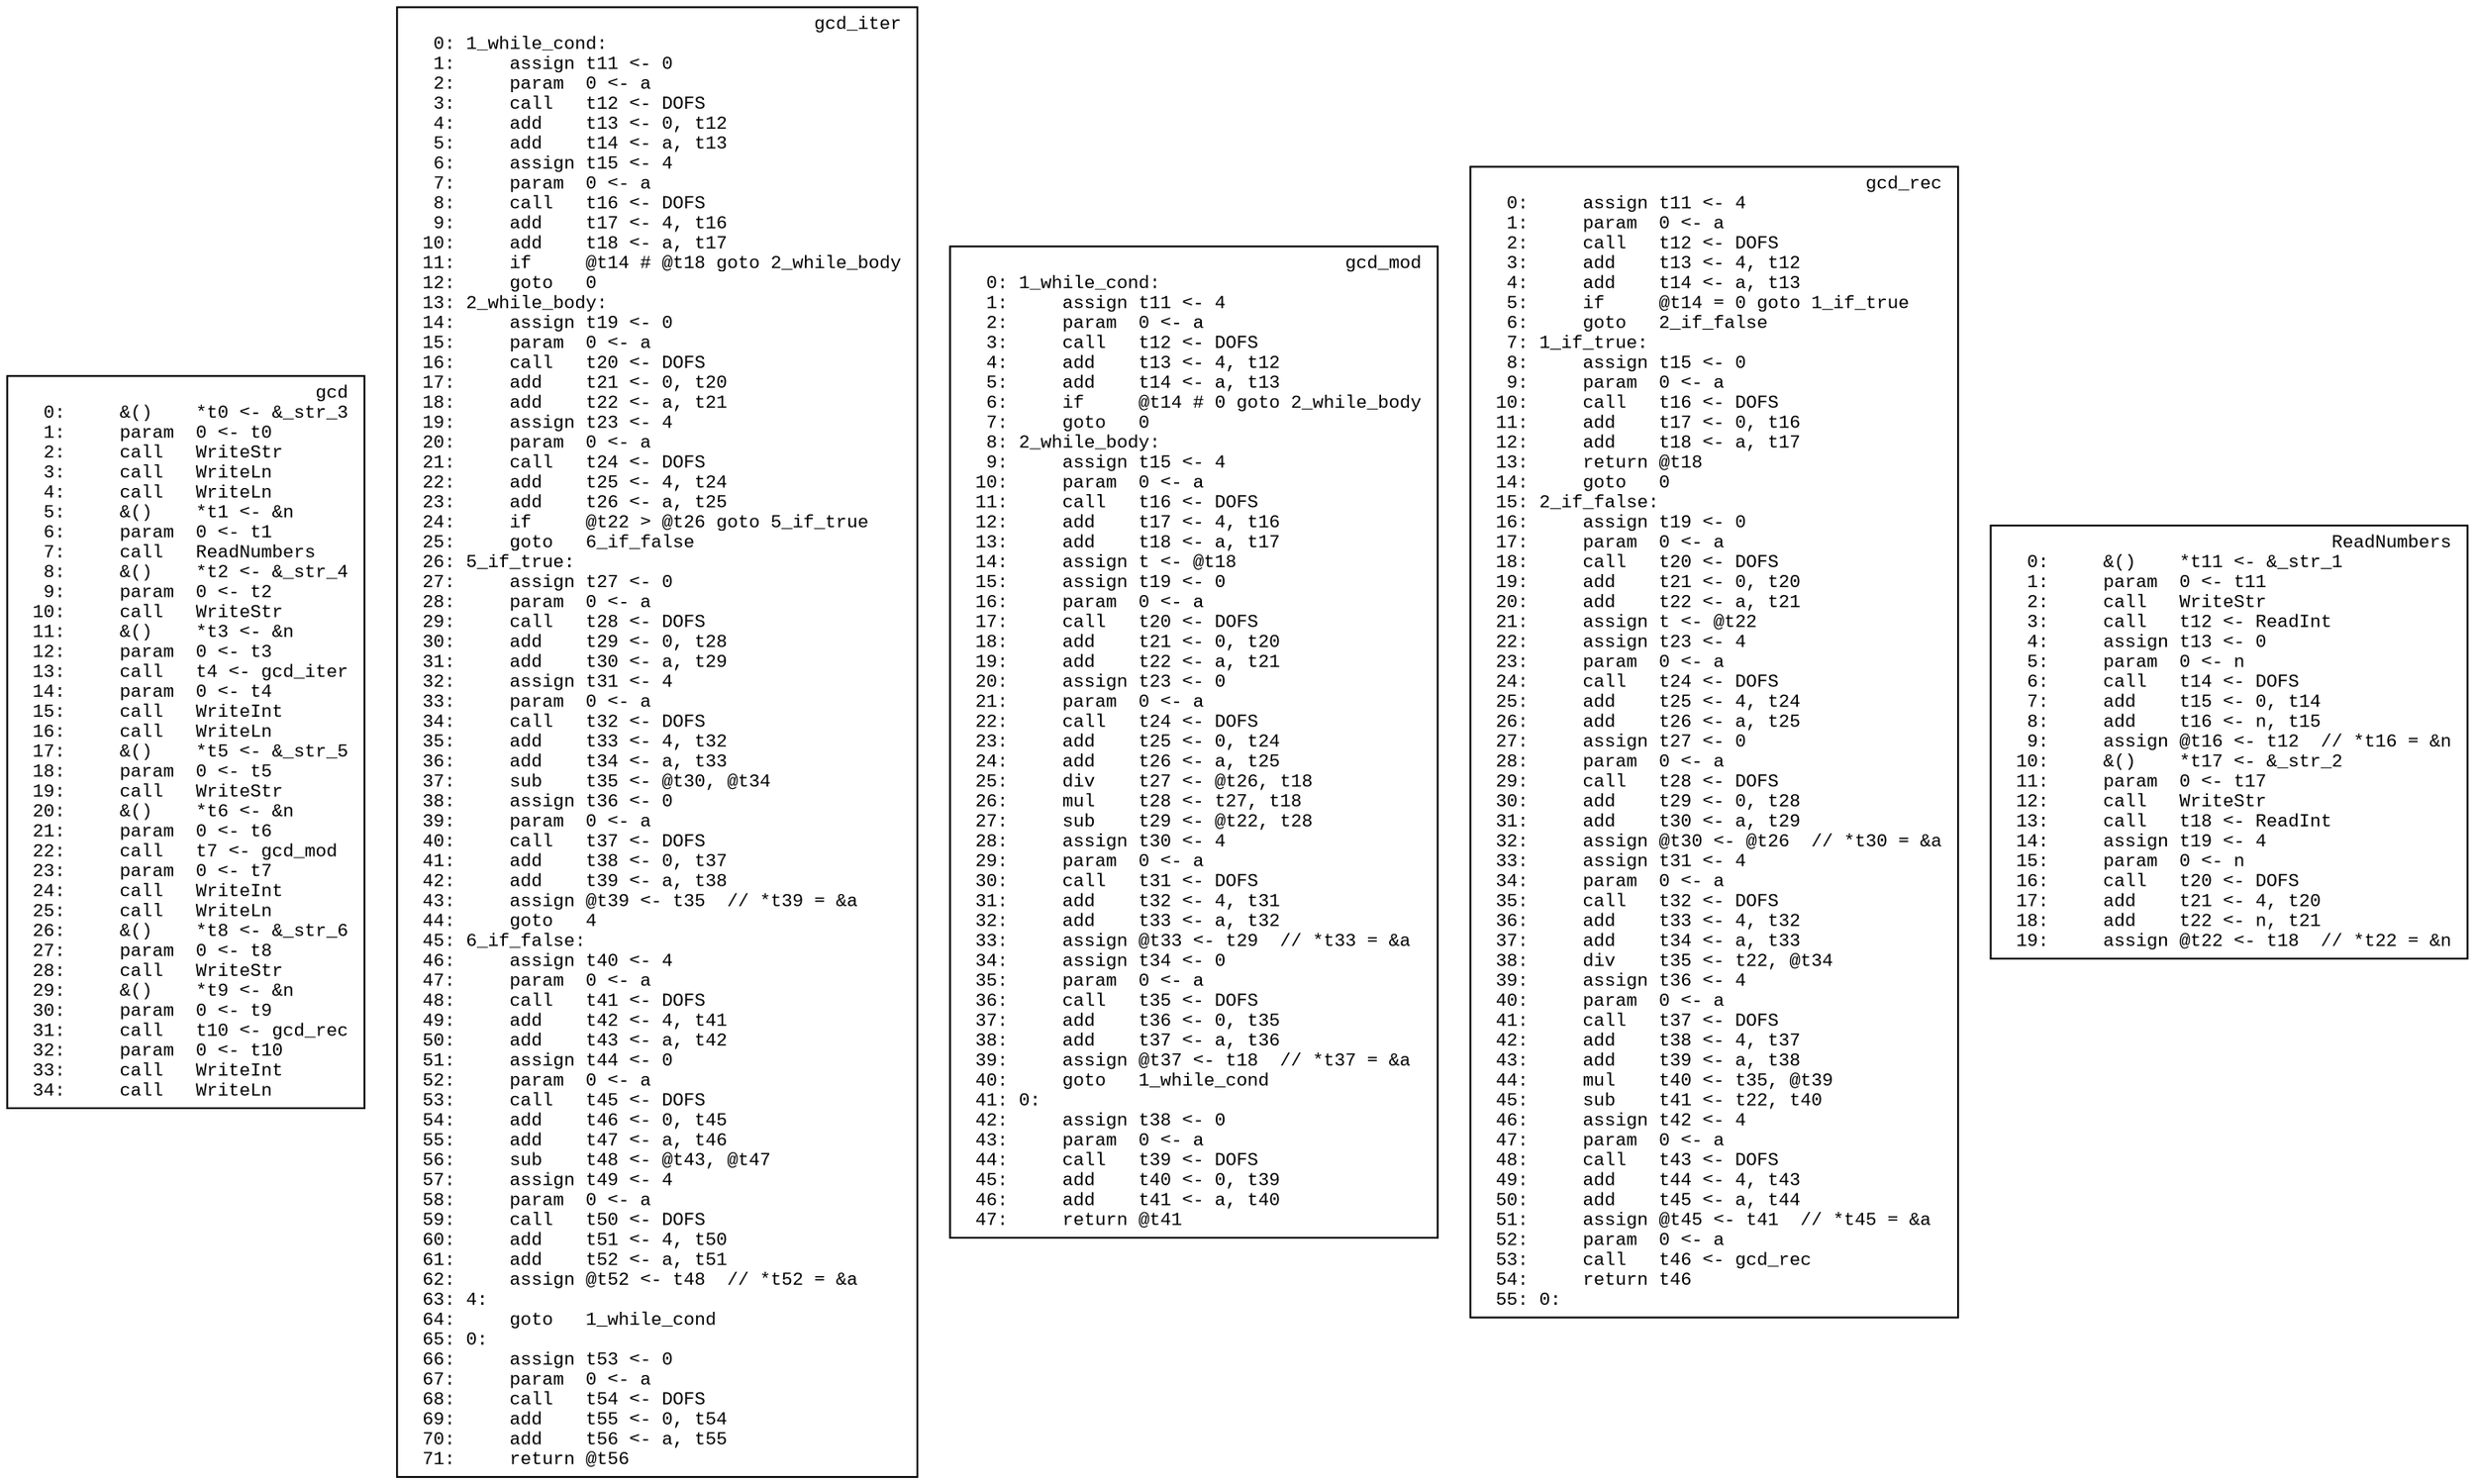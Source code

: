 digraph IR {
  graph [fontname="Times New Roman",fontsize=10];
  node  [fontname="Courier New",fontsize=10];
  edge  [fontname="Times New Roman",fontsize=10];

  // scope 'gcd'
  gcd_cb [label="gcd\r  0:     &()    *t0 <- &_str_3\l  1:     param  0 <- t0\l  2:     call   WriteStr\l  3:     call   WriteLn\l  4:     call   WriteLn\l  5:     &()    *t1 <- &n\l  6:     param  0 <- t1\l  7:     call   ReadNumbers\l  8:     &()    *t2 <- &_str_4\l  9:     param  0 <- t2\l 10:     call   WriteStr\l 11:     &()    *t3 <- &n\l 12:     param  0 <- t3\l 13:     call   t4 <- gcd_iter\l 14:     param  0 <- t4\l 15:     call   WriteInt\l 16:     call   WriteLn\l 17:     &()    *t5 <- &_str_5\l 18:     param  0 <- t5\l 19:     call   WriteStr\l 20:     &()    *t6 <- &n\l 21:     param  0 <- t6\l 22:     call   t7 <- gcd_mod\l 23:     param  0 <- t7\l 24:     call   WriteInt\l 25:     call   WriteLn\l 26:     &()    *t8 <- &_str_6\l 27:     param  0 <- t8\l 28:     call   WriteStr\l 29:     &()    *t9 <- &n\l 30:     param  0 <- t9\l 31:     call   t10 <- gcd_rec\l 32:     param  0 <- t10\l 33:     call   WriteInt\l 34:     call   WriteLn\l",shape=box]
  // scope 'gcd_iter'
  gcd_iter_cb [label="gcd_iter\r  0: 1_while_cond:\l  1:     assign t11 <- 0\l  2:     param  0 <- a\l  3:     call   t12 <- DOFS\l  4:     add    t13 <- 0, t12\l  5:     add    t14 <- a, t13\l  6:     assign t15 <- 4\l  7:     param  0 <- a\l  8:     call   t16 <- DOFS\l  9:     add    t17 <- 4, t16\l 10:     add    t18 <- a, t17\l 11:     if     @t14 # @t18 goto 2_while_body\l 12:     goto   0\l 13: 2_while_body:\l 14:     assign t19 <- 0\l 15:     param  0 <- a\l 16:     call   t20 <- DOFS\l 17:     add    t21 <- 0, t20\l 18:     add    t22 <- a, t21\l 19:     assign t23 <- 4\l 20:     param  0 <- a\l 21:     call   t24 <- DOFS\l 22:     add    t25 <- 4, t24\l 23:     add    t26 <- a, t25\l 24:     if     @t22 > @t26 goto 5_if_true\l 25:     goto   6_if_false\l 26: 5_if_true:\l 27:     assign t27 <- 0\l 28:     param  0 <- a\l 29:     call   t28 <- DOFS\l 30:     add    t29 <- 0, t28\l 31:     add    t30 <- a, t29\l 32:     assign t31 <- 4\l 33:     param  0 <- a\l 34:     call   t32 <- DOFS\l 35:     add    t33 <- 4, t32\l 36:     add    t34 <- a, t33\l 37:     sub    t35 <- @t30, @t34\l 38:     assign t36 <- 0\l 39:     param  0 <- a\l 40:     call   t37 <- DOFS\l 41:     add    t38 <- 0, t37\l 42:     add    t39 <- a, t38\l 43:     assign @t39 <- t35  // *t39 = &a\l 44:     goto   4\l 45: 6_if_false:\l 46:     assign t40 <- 4\l 47:     param  0 <- a\l 48:     call   t41 <- DOFS\l 49:     add    t42 <- 4, t41\l 50:     add    t43 <- a, t42\l 51:     assign t44 <- 0\l 52:     param  0 <- a\l 53:     call   t45 <- DOFS\l 54:     add    t46 <- 0, t45\l 55:     add    t47 <- a, t46\l 56:     sub    t48 <- @t43, @t47\l 57:     assign t49 <- 4\l 58:     param  0 <- a\l 59:     call   t50 <- DOFS\l 60:     add    t51 <- 4, t50\l 61:     add    t52 <- a, t51\l 62:     assign @t52 <- t48  // *t52 = &a\l 63: 4:\l 64:     goto   1_while_cond\l 65: 0:\l 66:     assign t53 <- 0\l 67:     param  0 <- a\l 68:     call   t54 <- DOFS\l 69:     add    t55 <- 0, t54\l 70:     add    t56 <- a, t55\l 71:     return @t56\l",shape=box]
  // scope 'gcd_mod'
  gcd_mod_cb [label="gcd_mod\r  0: 1_while_cond:\l  1:     assign t11 <- 4\l  2:     param  0 <- a\l  3:     call   t12 <- DOFS\l  4:     add    t13 <- 4, t12\l  5:     add    t14 <- a, t13\l  6:     if     @t14 # 0 goto 2_while_body\l  7:     goto   0\l  8: 2_while_body:\l  9:     assign t15 <- 4\l 10:     param  0 <- a\l 11:     call   t16 <- DOFS\l 12:     add    t17 <- 4, t16\l 13:     add    t18 <- a, t17\l 14:     assign t <- @t18\l 15:     assign t19 <- 0\l 16:     param  0 <- a\l 17:     call   t20 <- DOFS\l 18:     add    t21 <- 0, t20\l 19:     add    t22 <- a, t21\l 20:     assign t23 <- 0\l 21:     param  0 <- a\l 22:     call   t24 <- DOFS\l 23:     add    t25 <- 0, t24\l 24:     add    t26 <- a, t25\l 25:     div    t27 <- @t26, t18\l 26:     mul    t28 <- t27, t18\l 27:     sub    t29 <- @t22, t28\l 28:     assign t30 <- 4\l 29:     param  0 <- a\l 30:     call   t31 <- DOFS\l 31:     add    t32 <- 4, t31\l 32:     add    t33 <- a, t32\l 33:     assign @t33 <- t29  // *t33 = &a\l 34:     assign t34 <- 0\l 35:     param  0 <- a\l 36:     call   t35 <- DOFS\l 37:     add    t36 <- 0, t35\l 38:     add    t37 <- a, t36\l 39:     assign @t37 <- t18  // *t37 = &a\l 40:     goto   1_while_cond\l 41: 0:\l 42:     assign t38 <- 0\l 43:     param  0 <- a\l 44:     call   t39 <- DOFS\l 45:     add    t40 <- 0, t39\l 46:     add    t41 <- a, t40\l 47:     return @t41\l",shape=box]
  // scope 'gcd_rec'
  gcd_rec_cb [label="gcd_rec\r  0:     assign t11 <- 4\l  1:     param  0 <- a\l  2:     call   t12 <- DOFS\l  3:     add    t13 <- 4, t12\l  4:     add    t14 <- a, t13\l  5:     if     @t14 = 0 goto 1_if_true\l  6:     goto   2_if_false\l  7: 1_if_true:\l  8:     assign t15 <- 0\l  9:     param  0 <- a\l 10:     call   t16 <- DOFS\l 11:     add    t17 <- 0, t16\l 12:     add    t18 <- a, t17\l 13:     return @t18\l 14:     goto   0\l 15: 2_if_false:\l 16:     assign t19 <- 0\l 17:     param  0 <- a\l 18:     call   t20 <- DOFS\l 19:     add    t21 <- 0, t20\l 20:     add    t22 <- a, t21\l 21:     assign t <- @t22\l 22:     assign t23 <- 4\l 23:     param  0 <- a\l 24:     call   t24 <- DOFS\l 25:     add    t25 <- 4, t24\l 26:     add    t26 <- a, t25\l 27:     assign t27 <- 0\l 28:     param  0 <- a\l 29:     call   t28 <- DOFS\l 30:     add    t29 <- 0, t28\l 31:     add    t30 <- a, t29\l 32:     assign @t30 <- @t26  // *t30 = &a\l 33:     assign t31 <- 4\l 34:     param  0 <- a\l 35:     call   t32 <- DOFS\l 36:     add    t33 <- 4, t32\l 37:     add    t34 <- a, t33\l 38:     div    t35 <- t22, @t34\l 39:     assign t36 <- 4\l 40:     param  0 <- a\l 41:     call   t37 <- DOFS\l 42:     add    t38 <- 4, t37\l 43:     add    t39 <- a, t38\l 44:     mul    t40 <- t35, @t39\l 45:     sub    t41 <- t22, t40\l 46:     assign t42 <- 4\l 47:     param  0 <- a\l 48:     call   t43 <- DOFS\l 49:     add    t44 <- 4, t43\l 50:     add    t45 <- a, t44\l 51:     assign @t45 <- t41  // *t45 = &a\l 52:     param  0 <- a\l 53:     call   t46 <- gcd_rec\l 54:     return t46\l 55: 0:\l",shape=box]
  // scope 'ReadNumbers'
  ReadNumbers_cb [label="ReadNumbers\r  0:     &()    *t11 <- &_str_1\l  1:     param  0 <- t11\l  2:     call   WriteStr\l  3:     call   t12 <- ReadInt\l  4:     assign t13 <- 0\l  5:     param  0 <- n\l  6:     call   t14 <- DOFS\l  7:     add    t15 <- 0, t14\l  8:     add    t16 <- n, t15\l  9:     assign @t16 <- t12  // *t16 = &n\l 10:     &()    *t17 <- &_str_2\l 11:     param  0 <- t17\l 12:     call   WriteStr\l 13:     call   t18 <- ReadInt\l 14:     assign t19 <- 4\l 15:     param  0 <- n\l 16:     call   t20 <- DOFS\l 17:     add    t21 <- 4, t20\l 18:     add    t22 <- n, t21\l 19:     assign @t22 <- t18  // *t22 = &n\l",shape=box]
}
